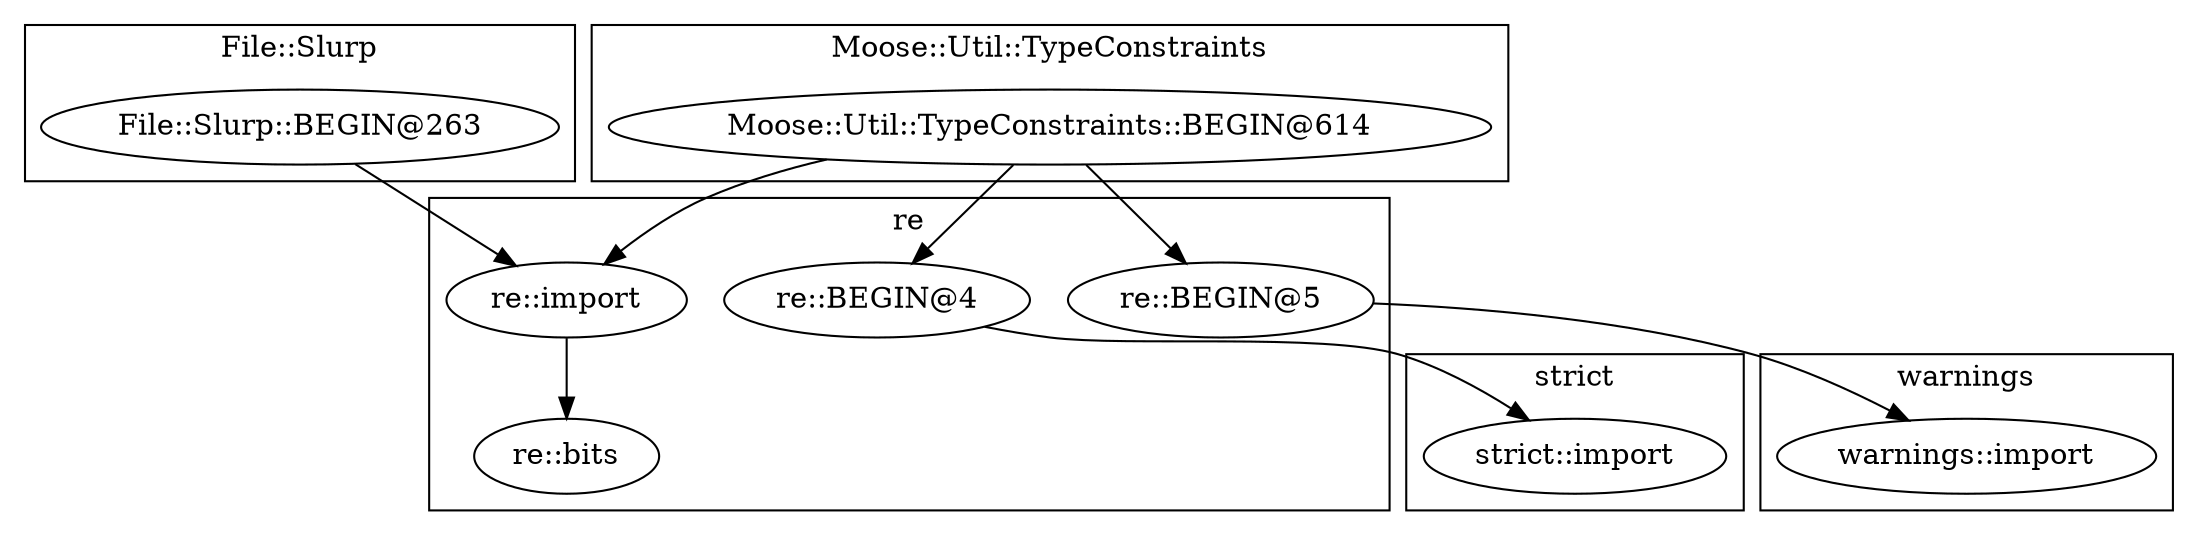digraph {
graph [overlap=false]
subgraph cluster_re {
	label="re";
	"re::BEGIN@4";
	"re::import";
	"re::BEGIN@5";
	"re::bits";
}
subgraph cluster_File_Slurp {
	label="File::Slurp";
	"File::Slurp::BEGIN@263";
}
subgraph cluster_warnings {
	label="warnings";
	"warnings::import";
}
subgraph cluster_Moose_Util_TypeConstraints {
	label="Moose::Util::TypeConstraints";
	"Moose::Util::TypeConstraints::BEGIN@614";
}
subgraph cluster_strict {
	label="strict";
	"strict::import";
}
"Moose::Util::TypeConstraints::BEGIN@614" -> "re::BEGIN@5";
"re::import" -> "re::bits";
"re::BEGIN@5" -> "warnings::import";
"re::BEGIN@4" -> "strict::import";
"Moose::Util::TypeConstraints::BEGIN@614" -> "re::import";
"File::Slurp::BEGIN@263" -> "re::import";
"Moose::Util::TypeConstraints::BEGIN@614" -> "re::BEGIN@4";
}
